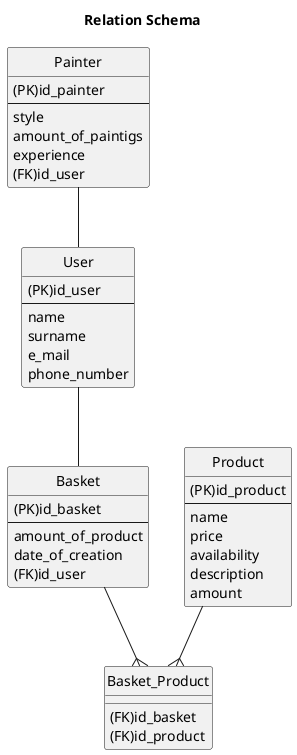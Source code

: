 @startuml
title Relation Schema
hide circle
entity "Painter" as painter {
  (PK)id_painter
  --
  style
  amount_of_paintigs
  experience
  (FK)id_user
}

entity "User" as user {
  (PK)id_user
  --
  name
  surname
  e_mail
  phone_number
}

entity "Basket" as bask {
  (PK)id_basket
  --
  amount_of_product
  date_of_creation
  (FK)id_user
}

entity "Product" as prod {
  (PK)id_product
  --
  name
  price
  availability
  description
  amount
}

entity "Basket_Product" as bask_prod {
  (FK)id_basket
  (FK)id_product
}



painter -- user
user -- bask
bask --{ bask_prod
prod --{ bask_prod

@enduml
